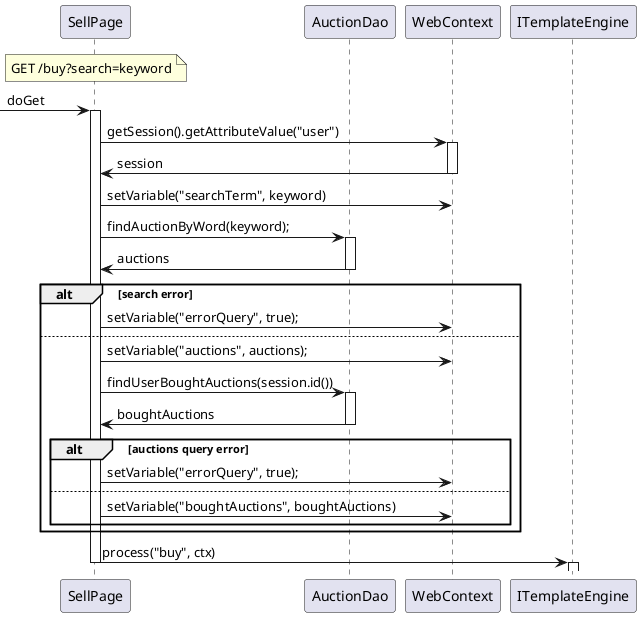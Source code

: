 @startuml
participant SellPage as servlet
participant AuctionDao
participant WebContext as ctx
participant ITemplateEngine as templateEngine

note over servlet
    GET /buy?search=keyword
end note

-> servlet ++ : doGet

servlet -> ctx ++ : getSession().getAttributeValue("user")
ctx -> servlet -- : session

servlet -> ctx : setVariable("searchTerm", keyword)

servlet -> AuctionDao ++ : findAuctionByWord(keyword);
servlet <- AuctionDao -- : auctions
alt search error
    servlet -> ctx : setVariable("errorQuery", true);
else
    servlet -> ctx : setVariable("auctions", auctions);

    servlet -> AuctionDao ++ : findUserBoughtAuctions(session.id())
    servlet <- AuctionDao -- : boughtAuctions
    alt auctions query error
        servlet -> ctx : setVariable("errorQuery", true);
    else
        servlet -> ctx : setVariable("boughtAuctions", boughtAuctions)
    end
end

servlet -> templateEngine --++ : process("buy", ctx)
@enduml